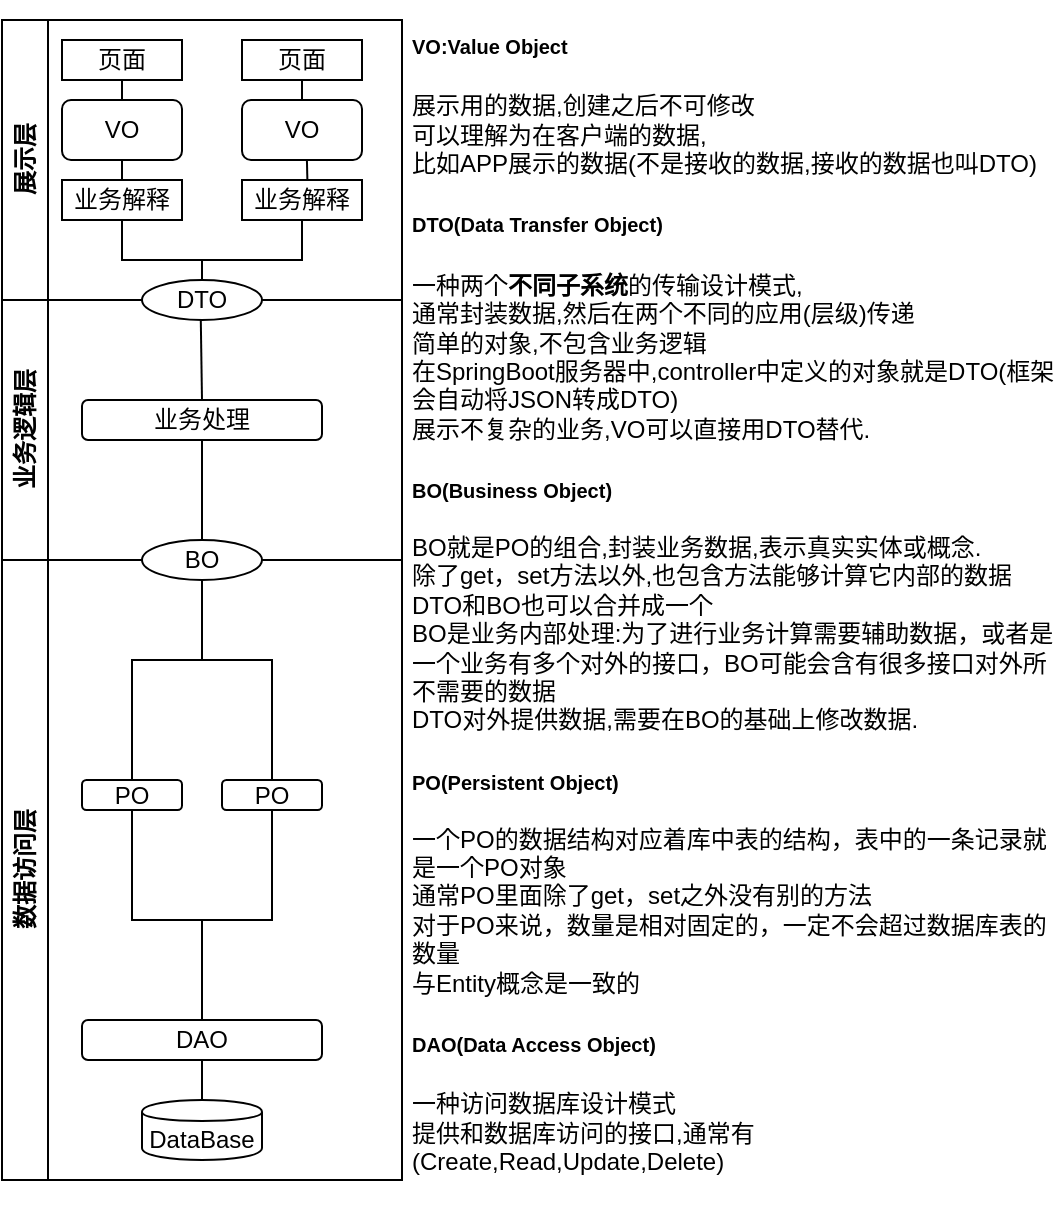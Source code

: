<mxfile version="23.0.2" type="device">
  <diagram name="Page-1" id="cqmL_9zQNPTdFRpahnD9">
    <mxGraphModel dx="739" dy="296" grid="1" gridSize="10" guides="1" tooltips="1" connect="1" arrows="1" fold="1" page="1" pageScale="1" pageWidth="3300" pageHeight="4681" math="0" shadow="0">
      <root>
        <mxCell id="0" />
        <mxCell id="1" parent="0" />
        <mxCell id="tv8MWVlUih8JM3i0Ld4L-4" value="展示层" style="swimlane;horizontal=0;whiteSpace=wrap;html=1;" vertex="1" parent="1">
          <mxGeometry x="310" y="120" width="200" height="140" as="geometry">
            <mxRectangle x="310" y="190" width="40" height="70" as="alternateBounds" />
          </mxGeometry>
        </mxCell>
        <mxCell id="tv8MWVlUih8JM3i0Ld4L-11" value="页面" style="rounded=0;whiteSpace=wrap;html=1;" vertex="1" parent="tv8MWVlUih8JM3i0Ld4L-4">
          <mxGeometry x="30" y="10" width="60" height="20" as="geometry" />
        </mxCell>
        <mxCell id="tv8MWVlUih8JM3i0Ld4L-12" value="页面" style="rounded=0;whiteSpace=wrap;html=1;" vertex="1" parent="tv8MWVlUih8JM3i0Ld4L-4">
          <mxGeometry x="120" y="10" width="60" height="20" as="geometry" />
        </mxCell>
        <mxCell id="tv8MWVlUih8JM3i0Ld4L-13" value="VO" style="rounded=1;whiteSpace=wrap;html=1;" vertex="1" parent="tv8MWVlUih8JM3i0Ld4L-4">
          <mxGeometry x="30" y="40" width="60" height="30" as="geometry" />
        </mxCell>
        <mxCell id="tv8MWVlUih8JM3i0Ld4L-14" value="VO" style="rounded=1;whiteSpace=wrap;html=1;" vertex="1" parent="tv8MWVlUih8JM3i0Ld4L-4">
          <mxGeometry x="120" y="40" width="60" height="30" as="geometry" />
        </mxCell>
        <mxCell id="tv8MWVlUih8JM3i0Ld4L-17" value="业务解释" style="rounded=0;whiteSpace=wrap;html=1;" vertex="1" parent="tv8MWVlUih8JM3i0Ld4L-4">
          <mxGeometry x="30" y="80" width="60" height="20" as="geometry" />
        </mxCell>
        <mxCell id="tv8MWVlUih8JM3i0Ld4L-18" value="业务解释" style="rounded=0;whiteSpace=wrap;html=1;" vertex="1" parent="tv8MWVlUih8JM3i0Ld4L-4">
          <mxGeometry x="120" y="80" width="60" height="20" as="geometry" />
        </mxCell>
        <mxCell id="tv8MWVlUih8JM3i0Ld4L-26" value="" style="endArrow=none;html=1;rounded=0;exitX=0.5;exitY=1;exitDx=0;exitDy=0;entryX=0.5;entryY=0;entryDx=0;entryDy=0;" edge="1" parent="tv8MWVlUih8JM3i0Ld4L-4" source="tv8MWVlUih8JM3i0Ld4L-11" target="tv8MWVlUih8JM3i0Ld4L-13">
          <mxGeometry width="50" height="50" relative="1" as="geometry">
            <mxPoint x="100" y="70" as="sourcePoint" />
            <mxPoint x="150" y="20" as="targetPoint" />
          </mxGeometry>
        </mxCell>
        <mxCell id="tv8MWVlUih8JM3i0Ld4L-27" value="" style="endArrow=none;html=1;rounded=0;exitX=0.5;exitY=1;exitDx=0;exitDy=0;entryX=0.5;entryY=0;entryDx=0;entryDy=0;" edge="1" parent="tv8MWVlUih8JM3i0Ld4L-4" source="tv8MWVlUih8JM3i0Ld4L-13" target="tv8MWVlUih8JM3i0Ld4L-17">
          <mxGeometry width="50" height="50" relative="1" as="geometry">
            <mxPoint x="70" y="40" as="sourcePoint" />
            <mxPoint x="70" y="50" as="targetPoint" />
            <Array as="points" />
          </mxGeometry>
        </mxCell>
        <mxCell id="tv8MWVlUih8JM3i0Ld4L-28" value="" style="endArrow=none;html=1;rounded=0;exitX=0.5;exitY=1;exitDx=0;exitDy=0;entryX=0.5;entryY=0;entryDx=0;entryDy=0;" edge="1" parent="tv8MWVlUih8JM3i0Ld4L-4" source="tv8MWVlUih8JM3i0Ld4L-12" target="tv8MWVlUih8JM3i0Ld4L-14">
          <mxGeometry width="50" height="50" relative="1" as="geometry">
            <mxPoint x="80" y="50" as="sourcePoint" />
            <mxPoint x="80" y="60" as="targetPoint" />
          </mxGeometry>
        </mxCell>
        <mxCell id="tv8MWVlUih8JM3i0Ld4L-29" value="" style="endArrow=none;html=1;rounded=0;exitX=0.541;exitY=1;exitDx=0;exitDy=0;entryX=0.545;entryY=0.014;entryDx=0;entryDy=0;exitPerimeter=0;entryPerimeter=0;" edge="1" parent="tv8MWVlUih8JM3i0Ld4L-4" source="tv8MWVlUih8JM3i0Ld4L-14" target="tv8MWVlUih8JM3i0Ld4L-18">
          <mxGeometry width="50" height="50" relative="1" as="geometry">
            <mxPoint x="90" y="60" as="sourcePoint" />
            <mxPoint x="90" y="70" as="targetPoint" />
          </mxGeometry>
        </mxCell>
        <mxCell id="tv8MWVlUih8JM3i0Ld4L-5" value="业务逻辑层" style="swimlane;horizontal=0;whiteSpace=wrap;html=1;" vertex="1" parent="1">
          <mxGeometry x="310" y="260" width="200" height="130" as="geometry">
            <mxRectangle x="310" y="330" width="40" height="90" as="alternateBounds" />
          </mxGeometry>
        </mxCell>
        <mxCell id="tv8MWVlUih8JM3i0Ld4L-9" value="业务处理" style="rounded=1;whiteSpace=wrap;html=1;" vertex="1" parent="tv8MWVlUih8JM3i0Ld4L-5">
          <mxGeometry x="40" y="50" width="120" height="20" as="geometry" />
        </mxCell>
        <mxCell id="tv8MWVlUih8JM3i0Ld4L-7" value="数据访问层" style="swimlane;horizontal=0;whiteSpace=wrap;html=1;" vertex="1" parent="1">
          <mxGeometry x="310" y="390" width="200" height="310" as="geometry" />
        </mxCell>
        <mxCell id="tv8MWVlUih8JM3i0Ld4L-19" value="PO" style="rounded=1;whiteSpace=wrap;html=1;" vertex="1" parent="tv8MWVlUih8JM3i0Ld4L-7">
          <mxGeometry x="110" y="110" width="50" height="15" as="geometry" />
        </mxCell>
        <mxCell id="tv8MWVlUih8JM3i0Ld4L-21" value="DAO" style="rounded=1;whiteSpace=wrap;html=1;" vertex="1" parent="tv8MWVlUih8JM3i0Ld4L-7">
          <mxGeometry x="40" y="230" width="120" height="20" as="geometry" />
        </mxCell>
        <mxCell id="tv8MWVlUih8JM3i0Ld4L-20" value="PO" style="rounded=1;whiteSpace=wrap;html=1;" vertex="1" parent="tv8MWVlUih8JM3i0Ld4L-7">
          <mxGeometry x="40" y="110" width="50" height="15" as="geometry" />
        </mxCell>
        <mxCell id="tv8MWVlUih8JM3i0Ld4L-106" value="DataBase" style="shape=cylinder;whiteSpace=wrap;html=1;boundedLbl=1;backgroundOutline=1;" vertex="1" parent="tv8MWVlUih8JM3i0Ld4L-7">
          <mxGeometry x="70" y="270" width="60" height="30" as="geometry" />
        </mxCell>
        <mxCell id="tv8MWVlUih8JM3i0Ld4L-39" value="" style="endArrow=none;html=1;rounded=0;entryX=0.5;entryY=1;entryDx=0;entryDy=0;exitX=0.5;exitY=0;exitDx=0;exitDy=0;" edge="1" parent="tv8MWVlUih8JM3i0Ld4L-7" source="tv8MWVlUih8JM3i0Ld4L-106" target="tv8MWVlUih8JM3i0Ld4L-21">
          <mxGeometry width="50" height="50" relative="1" as="geometry">
            <mxPoint x="100" y="60" as="sourcePoint" />
            <mxPoint x="150" y="10" as="targetPoint" />
          </mxGeometry>
        </mxCell>
        <mxCell id="tv8MWVlUih8JM3i0Ld4L-114" value="" style="endArrow=none;html=1;rounded=0;exitX=0.5;exitY=1;exitDx=0;exitDy=0;entryX=0.5;entryY=0;entryDx=0;entryDy=0;" edge="1" parent="tv8MWVlUih8JM3i0Ld4L-7" source="tv8MWVlUih8JM3i0Ld4L-20" target="tv8MWVlUih8JM3i0Ld4L-21">
          <mxGeometry width="50" height="50" relative="1" as="geometry">
            <mxPoint x="260" y="220" as="sourcePoint" />
            <mxPoint x="310" y="170" as="targetPoint" />
            <Array as="points">
              <mxPoint x="65" y="180" />
              <mxPoint x="100" y="180" />
            </Array>
          </mxGeometry>
        </mxCell>
        <mxCell id="tv8MWVlUih8JM3i0Ld4L-8" value="BO" style="ellipse;whiteSpace=wrap;html=1;" vertex="1" parent="1">
          <mxGeometry x="380" y="380" width="60" height="20" as="geometry" />
        </mxCell>
        <mxCell id="tv8MWVlUih8JM3i0Ld4L-30" value="" style="endArrow=none;html=1;rounded=0;exitX=0.5;exitY=1;exitDx=0;exitDy=0;entryX=0.5;entryY=0;entryDx=0;entryDy=0;" edge="1" parent="1" source="tv8MWVlUih8JM3i0Ld4L-17" target="tv8MWVlUih8JM3i0Ld4L-10">
          <mxGeometry width="50" height="50" relative="1" as="geometry">
            <mxPoint x="380" y="290" as="sourcePoint" />
            <mxPoint x="380" y="300" as="targetPoint" />
            <Array as="points">
              <mxPoint x="370" y="240" />
              <mxPoint x="410" y="240" />
            </Array>
          </mxGeometry>
        </mxCell>
        <mxCell id="tv8MWVlUih8JM3i0Ld4L-31" value="" style="endArrow=none;html=1;rounded=0;exitX=0.5;exitY=1;exitDx=0;exitDy=0;entryX=0.5;entryY=0;entryDx=0;entryDy=0;" edge="1" parent="1" source="tv8MWVlUih8JM3i0Ld4L-18" target="tv8MWVlUih8JM3i0Ld4L-10">
          <mxGeometry width="50" height="50" relative="1" as="geometry">
            <mxPoint x="390" y="300" as="sourcePoint" />
            <mxPoint x="410" y="320" as="targetPoint" />
            <Array as="points">
              <mxPoint x="460" y="240" />
              <mxPoint x="410" y="240" />
            </Array>
          </mxGeometry>
        </mxCell>
        <mxCell id="tv8MWVlUih8JM3i0Ld4L-33" value="" style="endArrow=none;html=1;rounded=0;exitX=0.5;exitY=1;exitDx=0;exitDy=0;entryX=0.5;entryY=0;entryDx=0;entryDy=0;" edge="1" parent="1" source="tv8MWVlUih8JM3i0Ld4L-9" target="tv8MWVlUih8JM3i0Ld4L-8">
          <mxGeometry width="50" height="50" relative="1" as="geometry">
            <mxPoint x="400" y="310" as="sourcePoint" />
            <mxPoint x="400" y="320" as="targetPoint" />
            <Array as="points" />
          </mxGeometry>
        </mxCell>
        <mxCell id="tv8MWVlUih8JM3i0Ld4L-34" value="" style="endArrow=none;html=1;rounded=0;exitX=0.5;exitY=1;exitDx=0;exitDy=0;entryX=0.5;entryY=0;entryDx=0;entryDy=0;" edge="1" parent="1" source="tv8MWVlUih8JM3i0Ld4L-8" target="tv8MWVlUih8JM3i0Ld4L-20">
          <mxGeometry width="50" height="50" relative="1" as="geometry">
            <mxPoint x="410" y="320" as="sourcePoint" />
            <mxPoint x="410" y="330" as="targetPoint" />
            <Array as="points">
              <mxPoint x="410" y="440" />
              <mxPoint x="375" y="440" />
            </Array>
          </mxGeometry>
        </mxCell>
        <mxCell id="tv8MWVlUih8JM3i0Ld4L-35" value="" style="endArrow=none;html=1;rounded=0;exitX=0.5;exitY=0;exitDx=0;exitDy=0;entryX=0.5;entryY=1;entryDx=0;entryDy=0;" edge="1" parent="1" source="tv8MWVlUih8JM3i0Ld4L-19" target="tv8MWVlUih8JM3i0Ld4L-8">
          <mxGeometry width="50" height="50" relative="1" as="geometry">
            <mxPoint x="410" y="480" as="sourcePoint" />
            <mxPoint x="410" y="410" as="targetPoint" />
            <Array as="points">
              <mxPoint x="445" y="440" />
              <mxPoint x="410" y="440" />
            </Array>
          </mxGeometry>
        </mxCell>
        <mxCell id="tv8MWVlUih8JM3i0Ld4L-10" value="DTO" style="ellipse;whiteSpace=wrap;html=1;" vertex="1" parent="1">
          <mxGeometry x="380" y="250" width="60" height="20" as="geometry" />
        </mxCell>
        <mxCell id="tv8MWVlUih8JM3i0Ld4L-32" value="" style="endArrow=none;html=1;rounded=0;entryX=0.49;entryY=1;entryDx=0;entryDy=0;entryPerimeter=0;exitX=0.5;exitY=0;exitDx=0;exitDy=0;" edge="1" parent="1" source="tv8MWVlUih8JM3i0Ld4L-9" target="tv8MWVlUih8JM3i0Ld4L-10">
          <mxGeometry width="50" height="50" relative="1" as="geometry">
            <mxPoint x="410" y="360" as="sourcePoint" />
            <mxPoint x="460" y="320" as="targetPoint" />
          </mxGeometry>
        </mxCell>
        <mxCell id="tv8MWVlUih8JM3i0Ld4L-111" value="&lt;h4&gt;&lt;font style=&quot;font-size: 10px;&quot;&gt;&lt;strong&gt;VO:Value Object&lt;/strong&gt;&lt;/font&gt;&lt;/h4&gt;&lt;p&gt;&lt;font style=&quot;font-size: 12px;&quot;&gt;展示用的数据,创建之后不可修改&lt;br&gt;可以理解为在客户端的数据,&lt;br&gt;比如APP展示的数据(不是接收的数据,接收的数据也叫DTO)&lt;/font&gt;&lt;/p&gt;&lt;h4&gt;&lt;font style=&quot;font-size: 10px;&quot;&gt;&lt;strong&gt;DTO(Data Transfer Object)&lt;/strong&gt;&lt;/font&gt;&lt;/h4&gt;&lt;p&gt;&lt;font style=&quot;font-size: 12px;&quot;&gt;一种两个&lt;strong&gt;不同子系统&lt;/strong&gt;的传输设计模式,&lt;br&gt;通常封装数据,然后在两个不同的应用(层级)传递&lt;br&gt;简单的对象,不包含业务逻辑&lt;br&gt;在SpringBoot服务器中,controller中定义的对象就是DTO(框架会自动将JSON转成DTO)&lt;br&gt;展示不复杂的业务,VO可以直接用DTO替代.&lt;/font&gt;&lt;/p&gt;&lt;p&gt;&lt;font style=&quot;font-size: 10px;&quot;&gt;&lt;/font&gt;&lt;/p&gt;&lt;h3&gt;&lt;font style=&quot;font-size: 10px;&quot;&gt;&lt;strong&gt;BO(Business Object)&lt;/strong&gt;&lt;/font&gt;&lt;/h3&gt;&lt;p&gt;&lt;font style=&quot;font-size: 12px;&quot;&gt;BO就是PO的组合,封装业务数据,表示真实实体或概念.&lt;br&gt;除了get，set方法以外,也包含方法能够计算它内部的数据&lt;br&gt;DTO和BO也可以合并成一个&lt;br&gt;BO是业务内部处理:为了进行业务计算需要辅助数据，或者是一个业务有多个对外的接口，BO可能会含有很多接口对外所不需要的数据&lt;br&gt;DTO对外提供数据,需要在BO的基础上修改数据.&lt;/font&gt;&lt;/p&gt;&lt;h3&gt;&lt;font style=&quot;font-size: 10px;&quot;&gt;PO&lt;strong&gt;(Persistent Object)&lt;/strong&gt;&lt;/font&gt;&lt;/h3&gt;&lt;div&gt;&lt;font style=&quot;font-size: 12px;&quot;&gt;一个PO的数据结构对应着库中表的结构，表中的一条记录就是一个PO对象&lt;br&gt;通常PO里面除了get，set之外没有别的方法&lt;br&gt;对于PO来说，数量是相对固定的，一定不会超过数据库表的数量&lt;br&gt;与Entity概念是一致的&lt;/font&gt;&lt;/div&gt;&lt;h4&gt;&lt;font style=&quot;font-size: 10px;&quot;&gt;DAO(&lt;strong&gt;Data Access Object)&lt;/strong&gt;&lt;/font&gt;&lt;/h4&gt;&lt;p&gt;&lt;font style=&quot;font-size: 12px;&quot;&gt;一种访问数据库设计模式&lt;br&gt;提供和数据库访问的接口,通常有(Create,Read,Update,Delete)&lt;/font&gt;&lt;/p&gt;" style="text;html=1;strokeColor=none;fillColor=none;spacing=5;spacingTop=-20;whiteSpace=wrap;overflow=hidden;rounded=0;" vertex="1" parent="1">
          <mxGeometry x="510" y="120" width="330" height="600" as="geometry" />
        </mxCell>
        <mxCell id="tv8MWVlUih8JM3i0Ld4L-115" value="" style="endArrow=none;html=1;rounded=0;entryX=0.5;entryY=1;entryDx=0;entryDy=0;" edge="1" parent="1" target="tv8MWVlUih8JM3i0Ld4L-19">
          <mxGeometry width="50" height="50" relative="1" as="geometry">
            <mxPoint x="410" y="570" as="sourcePoint" />
            <mxPoint x="620" y="560" as="targetPoint" />
            <Array as="points">
              <mxPoint x="445" y="570" />
            </Array>
          </mxGeometry>
        </mxCell>
      </root>
    </mxGraphModel>
  </diagram>
</mxfile>
